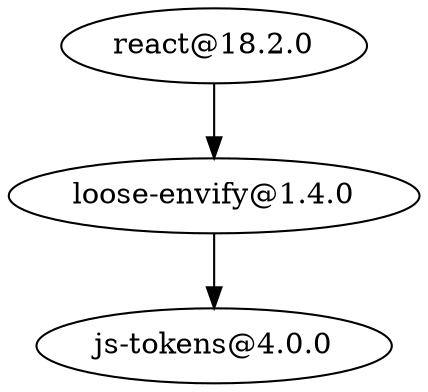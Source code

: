 digraph {
	"react@18.2.0" [label="react@18.2.0"]
	"loose-envify@1.4.0" [label="loose-envify@1.4.0"]
	"react@18.2.0" -> "loose-envify@1.4.0"
	"loose-envify@1.4.0" [label="loose-envify@1.4.0"]
	"js-tokens@4.0.0" [label="js-tokens@4.0.0"]
	"loose-envify@1.4.0" -> "js-tokens@4.0.0"
}
